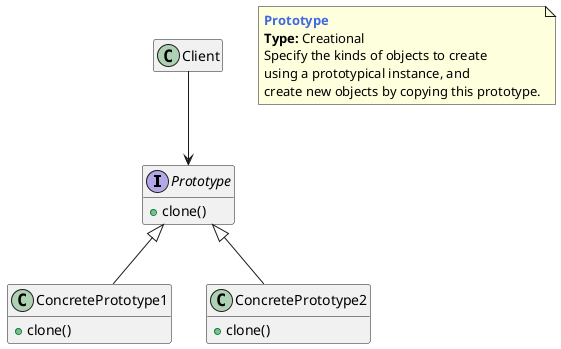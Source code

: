 /' PROTOTYPE '/

@startuml Prototype

interface Prototype {
    + clone()
}

class Client

class ConcretePrototype1 {
    + clone()
}

class ConcretePrototype2 {
    + clone()
}

hide empty members

Client --> Prototype
Prototype <|-- ConcretePrototype1
Prototype <|-- ConcretePrototype2

note as N1
    <b><color:royalBlue>Prototype</color></b>
    <b>Type:</b> Creational
    Specify the kinds of objects to create
    using a prototypical instance, and
    create new objects by copying this prototype.
end note

@enduml
